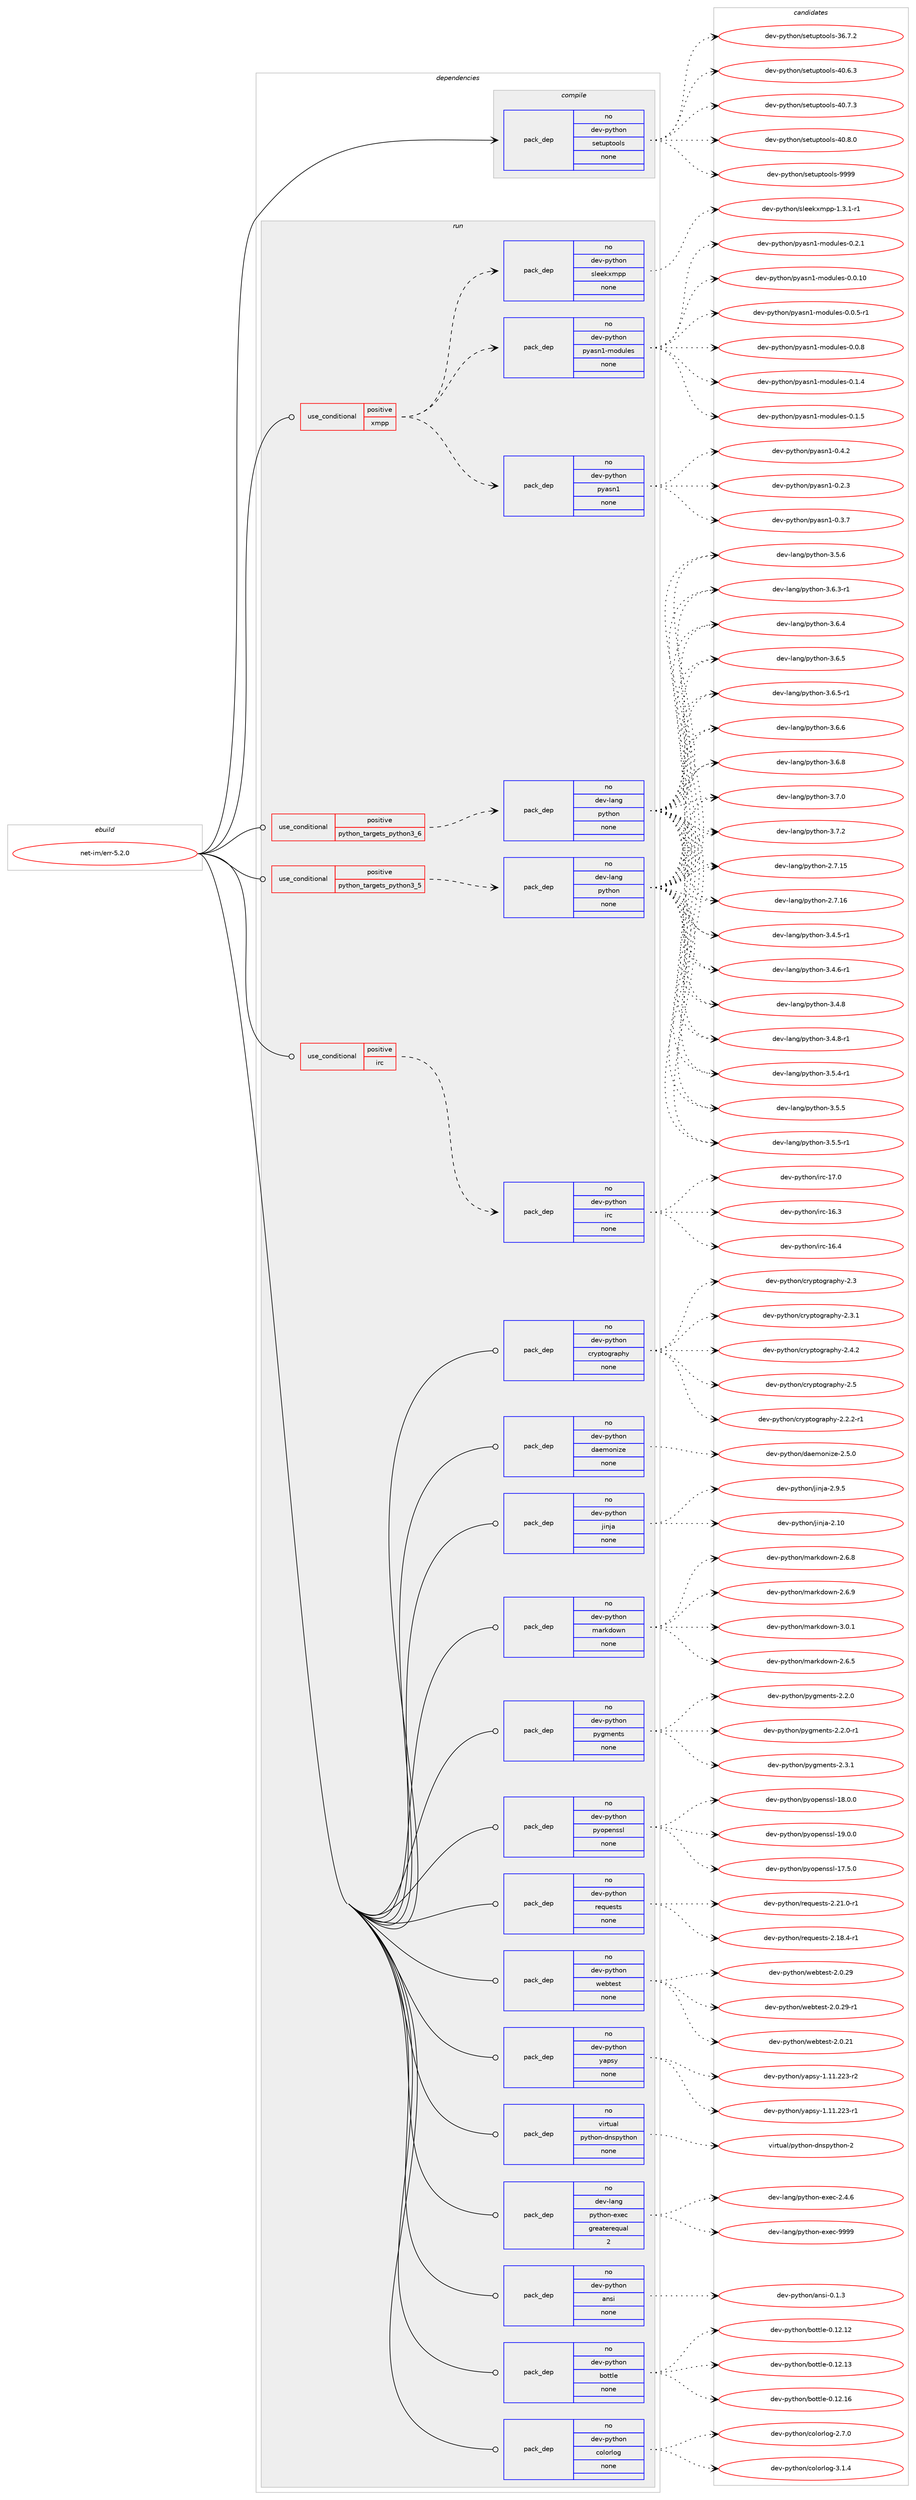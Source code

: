 digraph prolog {

# *************
# Graph options
# *************

newrank=true;
concentrate=true;
compound=true;
graph [rankdir=LR,fontname=Helvetica,fontsize=10,ranksep=1.5];#, ranksep=2.5, nodesep=0.2];
edge  [arrowhead=vee];
node  [fontname=Helvetica,fontsize=10];

# **********
# The ebuild
# **********

subgraph cluster_leftcol {
color=gray;
rank=same;
label=<<i>ebuild</i>>;
id [label="net-im/err-5.2.0", color=red, width=4, href="../net-im/err-5.2.0.svg"];
}

# ****************
# The dependencies
# ****************

subgraph cluster_midcol {
color=gray;
label=<<i>dependencies</i>>;
subgraph cluster_compile {
fillcolor="#eeeeee";
style=filled;
label=<<i>compile</i>>;
subgraph pack1183076 {
dependency1654923 [label=<<TABLE BORDER="0" CELLBORDER="1" CELLSPACING="0" CELLPADDING="4" WIDTH="220"><TR><TD ROWSPAN="6" CELLPADDING="30">pack_dep</TD></TR><TR><TD WIDTH="110">no</TD></TR><TR><TD>dev-python</TD></TR><TR><TD>setuptools</TD></TR><TR><TD>none</TD></TR><TR><TD></TD></TR></TABLE>>, shape=none, color=blue];
}
id:e -> dependency1654923:w [weight=20,style="solid",arrowhead="vee"];
}
subgraph cluster_compileandrun {
fillcolor="#eeeeee";
style=filled;
label=<<i>compile and run</i>>;
}
subgraph cluster_run {
fillcolor="#eeeeee";
style=filled;
label=<<i>run</i>>;
subgraph cond445021 {
dependency1654924 [label=<<TABLE BORDER="0" CELLBORDER="1" CELLSPACING="0" CELLPADDING="4"><TR><TD ROWSPAN="3" CELLPADDING="10">use_conditional</TD></TR><TR><TD>positive</TD></TR><TR><TD>irc</TD></TR></TABLE>>, shape=none, color=red];
subgraph pack1183077 {
dependency1654925 [label=<<TABLE BORDER="0" CELLBORDER="1" CELLSPACING="0" CELLPADDING="4" WIDTH="220"><TR><TD ROWSPAN="6" CELLPADDING="30">pack_dep</TD></TR><TR><TD WIDTH="110">no</TD></TR><TR><TD>dev-python</TD></TR><TR><TD>irc</TD></TR><TR><TD>none</TD></TR><TR><TD></TD></TR></TABLE>>, shape=none, color=blue];
}
dependency1654924:e -> dependency1654925:w [weight=20,style="dashed",arrowhead="vee"];
}
id:e -> dependency1654924:w [weight=20,style="solid",arrowhead="odot"];
subgraph cond445022 {
dependency1654926 [label=<<TABLE BORDER="0" CELLBORDER="1" CELLSPACING="0" CELLPADDING="4"><TR><TD ROWSPAN="3" CELLPADDING="10">use_conditional</TD></TR><TR><TD>positive</TD></TR><TR><TD>python_targets_python3_5</TD></TR></TABLE>>, shape=none, color=red];
subgraph pack1183078 {
dependency1654927 [label=<<TABLE BORDER="0" CELLBORDER="1" CELLSPACING="0" CELLPADDING="4" WIDTH="220"><TR><TD ROWSPAN="6" CELLPADDING="30">pack_dep</TD></TR><TR><TD WIDTH="110">no</TD></TR><TR><TD>dev-lang</TD></TR><TR><TD>python</TD></TR><TR><TD>none</TD></TR><TR><TD></TD></TR></TABLE>>, shape=none, color=blue];
}
dependency1654926:e -> dependency1654927:w [weight=20,style="dashed",arrowhead="vee"];
}
id:e -> dependency1654926:w [weight=20,style="solid",arrowhead="odot"];
subgraph cond445023 {
dependency1654928 [label=<<TABLE BORDER="0" CELLBORDER="1" CELLSPACING="0" CELLPADDING="4"><TR><TD ROWSPAN="3" CELLPADDING="10">use_conditional</TD></TR><TR><TD>positive</TD></TR><TR><TD>python_targets_python3_6</TD></TR></TABLE>>, shape=none, color=red];
subgraph pack1183079 {
dependency1654929 [label=<<TABLE BORDER="0" CELLBORDER="1" CELLSPACING="0" CELLPADDING="4" WIDTH="220"><TR><TD ROWSPAN="6" CELLPADDING="30">pack_dep</TD></TR><TR><TD WIDTH="110">no</TD></TR><TR><TD>dev-lang</TD></TR><TR><TD>python</TD></TR><TR><TD>none</TD></TR><TR><TD></TD></TR></TABLE>>, shape=none, color=blue];
}
dependency1654928:e -> dependency1654929:w [weight=20,style="dashed",arrowhead="vee"];
}
id:e -> dependency1654928:w [weight=20,style="solid",arrowhead="odot"];
subgraph cond445024 {
dependency1654930 [label=<<TABLE BORDER="0" CELLBORDER="1" CELLSPACING="0" CELLPADDING="4"><TR><TD ROWSPAN="3" CELLPADDING="10">use_conditional</TD></TR><TR><TD>positive</TD></TR><TR><TD>xmpp</TD></TR></TABLE>>, shape=none, color=red];
subgraph pack1183080 {
dependency1654931 [label=<<TABLE BORDER="0" CELLBORDER="1" CELLSPACING="0" CELLPADDING="4" WIDTH="220"><TR><TD ROWSPAN="6" CELLPADDING="30">pack_dep</TD></TR><TR><TD WIDTH="110">no</TD></TR><TR><TD>dev-python</TD></TR><TR><TD>pyasn1</TD></TR><TR><TD>none</TD></TR><TR><TD></TD></TR></TABLE>>, shape=none, color=blue];
}
dependency1654930:e -> dependency1654931:w [weight=20,style="dashed",arrowhead="vee"];
subgraph pack1183081 {
dependency1654932 [label=<<TABLE BORDER="0" CELLBORDER="1" CELLSPACING="0" CELLPADDING="4" WIDTH="220"><TR><TD ROWSPAN="6" CELLPADDING="30">pack_dep</TD></TR><TR><TD WIDTH="110">no</TD></TR><TR><TD>dev-python</TD></TR><TR><TD>pyasn1-modules</TD></TR><TR><TD>none</TD></TR><TR><TD></TD></TR></TABLE>>, shape=none, color=blue];
}
dependency1654930:e -> dependency1654932:w [weight=20,style="dashed",arrowhead="vee"];
subgraph pack1183082 {
dependency1654933 [label=<<TABLE BORDER="0" CELLBORDER="1" CELLSPACING="0" CELLPADDING="4" WIDTH="220"><TR><TD ROWSPAN="6" CELLPADDING="30">pack_dep</TD></TR><TR><TD WIDTH="110">no</TD></TR><TR><TD>dev-python</TD></TR><TR><TD>sleekxmpp</TD></TR><TR><TD>none</TD></TR><TR><TD></TD></TR></TABLE>>, shape=none, color=blue];
}
dependency1654930:e -> dependency1654933:w [weight=20,style="dashed",arrowhead="vee"];
}
id:e -> dependency1654930:w [weight=20,style="solid",arrowhead="odot"];
subgraph pack1183083 {
dependency1654934 [label=<<TABLE BORDER="0" CELLBORDER="1" CELLSPACING="0" CELLPADDING="4" WIDTH="220"><TR><TD ROWSPAN="6" CELLPADDING="30">pack_dep</TD></TR><TR><TD WIDTH="110">no</TD></TR><TR><TD>dev-lang</TD></TR><TR><TD>python-exec</TD></TR><TR><TD>greaterequal</TD></TR><TR><TD>2</TD></TR></TABLE>>, shape=none, color=blue];
}
id:e -> dependency1654934:w [weight=20,style="solid",arrowhead="odot"];
subgraph pack1183084 {
dependency1654935 [label=<<TABLE BORDER="0" CELLBORDER="1" CELLSPACING="0" CELLPADDING="4" WIDTH="220"><TR><TD ROWSPAN="6" CELLPADDING="30">pack_dep</TD></TR><TR><TD WIDTH="110">no</TD></TR><TR><TD>dev-python</TD></TR><TR><TD>ansi</TD></TR><TR><TD>none</TD></TR><TR><TD></TD></TR></TABLE>>, shape=none, color=blue];
}
id:e -> dependency1654935:w [weight=20,style="solid",arrowhead="odot"];
subgraph pack1183085 {
dependency1654936 [label=<<TABLE BORDER="0" CELLBORDER="1" CELLSPACING="0" CELLPADDING="4" WIDTH="220"><TR><TD ROWSPAN="6" CELLPADDING="30">pack_dep</TD></TR><TR><TD WIDTH="110">no</TD></TR><TR><TD>dev-python</TD></TR><TR><TD>bottle</TD></TR><TR><TD>none</TD></TR><TR><TD></TD></TR></TABLE>>, shape=none, color=blue];
}
id:e -> dependency1654936:w [weight=20,style="solid",arrowhead="odot"];
subgraph pack1183086 {
dependency1654937 [label=<<TABLE BORDER="0" CELLBORDER="1" CELLSPACING="0" CELLPADDING="4" WIDTH="220"><TR><TD ROWSPAN="6" CELLPADDING="30">pack_dep</TD></TR><TR><TD WIDTH="110">no</TD></TR><TR><TD>dev-python</TD></TR><TR><TD>colorlog</TD></TR><TR><TD>none</TD></TR><TR><TD></TD></TR></TABLE>>, shape=none, color=blue];
}
id:e -> dependency1654937:w [weight=20,style="solid",arrowhead="odot"];
subgraph pack1183087 {
dependency1654938 [label=<<TABLE BORDER="0" CELLBORDER="1" CELLSPACING="0" CELLPADDING="4" WIDTH="220"><TR><TD ROWSPAN="6" CELLPADDING="30">pack_dep</TD></TR><TR><TD WIDTH="110">no</TD></TR><TR><TD>dev-python</TD></TR><TR><TD>cryptography</TD></TR><TR><TD>none</TD></TR><TR><TD></TD></TR></TABLE>>, shape=none, color=blue];
}
id:e -> dependency1654938:w [weight=20,style="solid",arrowhead="odot"];
subgraph pack1183088 {
dependency1654939 [label=<<TABLE BORDER="0" CELLBORDER="1" CELLSPACING="0" CELLPADDING="4" WIDTH="220"><TR><TD ROWSPAN="6" CELLPADDING="30">pack_dep</TD></TR><TR><TD WIDTH="110">no</TD></TR><TR><TD>dev-python</TD></TR><TR><TD>daemonize</TD></TR><TR><TD>none</TD></TR><TR><TD></TD></TR></TABLE>>, shape=none, color=blue];
}
id:e -> dependency1654939:w [weight=20,style="solid",arrowhead="odot"];
subgraph pack1183089 {
dependency1654940 [label=<<TABLE BORDER="0" CELLBORDER="1" CELLSPACING="0" CELLPADDING="4" WIDTH="220"><TR><TD ROWSPAN="6" CELLPADDING="30">pack_dep</TD></TR><TR><TD WIDTH="110">no</TD></TR><TR><TD>dev-python</TD></TR><TR><TD>jinja</TD></TR><TR><TD>none</TD></TR><TR><TD></TD></TR></TABLE>>, shape=none, color=blue];
}
id:e -> dependency1654940:w [weight=20,style="solid",arrowhead="odot"];
subgraph pack1183090 {
dependency1654941 [label=<<TABLE BORDER="0" CELLBORDER="1" CELLSPACING="0" CELLPADDING="4" WIDTH="220"><TR><TD ROWSPAN="6" CELLPADDING="30">pack_dep</TD></TR><TR><TD WIDTH="110">no</TD></TR><TR><TD>dev-python</TD></TR><TR><TD>markdown</TD></TR><TR><TD>none</TD></TR><TR><TD></TD></TR></TABLE>>, shape=none, color=blue];
}
id:e -> dependency1654941:w [weight=20,style="solid",arrowhead="odot"];
subgraph pack1183091 {
dependency1654942 [label=<<TABLE BORDER="0" CELLBORDER="1" CELLSPACING="0" CELLPADDING="4" WIDTH="220"><TR><TD ROWSPAN="6" CELLPADDING="30">pack_dep</TD></TR><TR><TD WIDTH="110">no</TD></TR><TR><TD>dev-python</TD></TR><TR><TD>pygments</TD></TR><TR><TD>none</TD></TR><TR><TD></TD></TR></TABLE>>, shape=none, color=blue];
}
id:e -> dependency1654942:w [weight=20,style="solid",arrowhead="odot"];
subgraph pack1183092 {
dependency1654943 [label=<<TABLE BORDER="0" CELLBORDER="1" CELLSPACING="0" CELLPADDING="4" WIDTH="220"><TR><TD ROWSPAN="6" CELLPADDING="30">pack_dep</TD></TR><TR><TD WIDTH="110">no</TD></TR><TR><TD>dev-python</TD></TR><TR><TD>pyopenssl</TD></TR><TR><TD>none</TD></TR><TR><TD></TD></TR></TABLE>>, shape=none, color=blue];
}
id:e -> dependency1654943:w [weight=20,style="solid",arrowhead="odot"];
subgraph pack1183093 {
dependency1654944 [label=<<TABLE BORDER="0" CELLBORDER="1" CELLSPACING="0" CELLPADDING="4" WIDTH="220"><TR><TD ROWSPAN="6" CELLPADDING="30">pack_dep</TD></TR><TR><TD WIDTH="110">no</TD></TR><TR><TD>dev-python</TD></TR><TR><TD>requests</TD></TR><TR><TD>none</TD></TR><TR><TD></TD></TR></TABLE>>, shape=none, color=blue];
}
id:e -> dependency1654944:w [weight=20,style="solid",arrowhead="odot"];
subgraph pack1183094 {
dependency1654945 [label=<<TABLE BORDER="0" CELLBORDER="1" CELLSPACING="0" CELLPADDING="4" WIDTH="220"><TR><TD ROWSPAN="6" CELLPADDING="30">pack_dep</TD></TR><TR><TD WIDTH="110">no</TD></TR><TR><TD>dev-python</TD></TR><TR><TD>webtest</TD></TR><TR><TD>none</TD></TR><TR><TD></TD></TR></TABLE>>, shape=none, color=blue];
}
id:e -> dependency1654945:w [weight=20,style="solid",arrowhead="odot"];
subgraph pack1183095 {
dependency1654946 [label=<<TABLE BORDER="0" CELLBORDER="1" CELLSPACING="0" CELLPADDING="4" WIDTH="220"><TR><TD ROWSPAN="6" CELLPADDING="30">pack_dep</TD></TR><TR><TD WIDTH="110">no</TD></TR><TR><TD>dev-python</TD></TR><TR><TD>yapsy</TD></TR><TR><TD>none</TD></TR><TR><TD></TD></TR></TABLE>>, shape=none, color=blue];
}
id:e -> dependency1654946:w [weight=20,style="solid",arrowhead="odot"];
subgraph pack1183096 {
dependency1654947 [label=<<TABLE BORDER="0" CELLBORDER="1" CELLSPACING="0" CELLPADDING="4" WIDTH="220"><TR><TD ROWSPAN="6" CELLPADDING="30">pack_dep</TD></TR><TR><TD WIDTH="110">no</TD></TR><TR><TD>virtual</TD></TR><TR><TD>python-dnspython</TD></TR><TR><TD>none</TD></TR><TR><TD></TD></TR></TABLE>>, shape=none, color=blue];
}
id:e -> dependency1654947:w [weight=20,style="solid",arrowhead="odot"];
}
}

# **************
# The candidates
# **************

subgraph cluster_choices {
rank=same;
color=gray;
label=<<i>candidates</i>>;

subgraph choice1183076 {
color=black;
nodesep=1;
choice100101118451121211161041111104711510111611711211611111110811545515446554650 [label="dev-python/setuptools-36.7.2", color=red, width=4,href="../dev-python/setuptools-36.7.2.svg"];
choice100101118451121211161041111104711510111611711211611111110811545524846544651 [label="dev-python/setuptools-40.6.3", color=red, width=4,href="../dev-python/setuptools-40.6.3.svg"];
choice100101118451121211161041111104711510111611711211611111110811545524846554651 [label="dev-python/setuptools-40.7.3", color=red, width=4,href="../dev-python/setuptools-40.7.3.svg"];
choice100101118451121211161041111104711510111611711211611111110811545524846564648 [label="dev-python/setuptools-40.8.0", color=red, width=4,href="../dev-python/setuptools-40.8.0.svg"];
choice10010111845112121116104111110471151011161171121161111111081154557575757 [label="dev-python/setuptools-9999", color=red, width=4,href="../dev-python/setuptools-9999.svg"];
dependency1654923:e -> choice100101118451121211161041111104711510111611711211611111110811545515446554650:w [style=dotted,weight="100"];
dependency1654923:e -> choice100101118451121211161041111104711510111611711211611111110811545524846544651:w [style=dotted,weight="100"];
dependency1654923:e -> choice100101118451121211161041111104711510111611711211611111110811545524846554651:w [style=dotted,weight="100"];
dependency1654923:e -> choice100101118451121211161041111104711510111611711211611111110811545524846564648:w [style=dotted,weight="100"];
dependency1654923:e -> choice10010111845112121116104111110471151011161171121161111111081154557575757:w [style=dotted,weight="100"];
}
subgraph choice1183077 {
color=black;
nodesep=1;
choice1001011184511212111610411111047105114994549544651 [label="dev-python/irc-16.3", color=red, width=4,href="../dev-python/irc-16.3.svg"];
choice1001011184511212111610411111047105114994549544652 [label="dev-python/irc-16.4", color=red, width=4,href="../dev-python/irc-16.4.svg"];
choice1001011184511212111610411111047105114994549554648 [label="dev-python/irc-17.0", color=red, width=4,href="../dev-python/irc-17.0.svg"];
dependency1654925:e -> choice1001011184511212111610411111047105114994549544651:w [style=dotted,weight="100"];
dependency1654925:e -> choice1001011184511212111610411111047105114994549544652:w [style=dotted,weight="100"];
dependency1654925:e -> choice1001011184511212111610411111047105114994549554648:w [style=dotted,weight="100"];
}
subgraph choice1183078 {
color=black;
nodesep=1;
choice10010111845108971101034711212111610411111045504655464953 [label="dev-lang/python-2.7.15", color=red, width=4,href="../dev-lang/python-2.7.15.svg"];
choice10010111845108971101034711212111610411111045504655464954 [label="dev-lang/python-2.7.16", color=red, width=4,href="../dev-lang/python-2.7.16.svg"];
choice1001011184510897110103471121211161041111104551465246534511449 [label="dev-lang/python-3.4.5-r1", color=red, width=4,href="../dev-lang/python-3.4.5-r1.svg"];
choice1001011184510897110103471121211161041111104551465246544511449 [label="dev-lang/python-3.4.6-r1", color=red, width=4,href="../dev-lang/python-3.4.6-r1.svg"];
choice100101118451089711010347112121116104111110455146524656 [label="dev-lang/python-3.4.8", color=red, width=4,href="../dev-lang/python-3.4.8.svg"];
choice1001011184510897110103471121211161041111104551465246564511449 [label="dev-lang/python-3.4.8-r1", color=red, width=4,href="../dev-lang/python-3.4.8-r1.svg"];
choice1001011184510897110103471121211161041111104551465346524511449 [label="dev-lang/python-3.5.4-r1", color=red, width=4,href="../dev-lang/python-3.5.4-r1.svg"];
choice100101118451089711010347112121116104111110455146534653 [label="dev-lang/python-3.5.5", color=red, width=4,href="../dev-lang/python-3.5.5.svg"];
choice1001011184510897110103471121211161041111104551465346534511449 [label="dev-lang/python-3.5.5-r1", color=red, width=4,href="../dev-lang/python-3.5.5-r1.svg"];
choice100101118451089711010347112121116104111110455146534654 [label="dev-lang/python-3.5.6", color=red, width=4,href="../dev-lang/python-3.5.6.svg"];
choice1001011184510897110103471121211161041111104551465446514511449 [label="dev-lang/python-3.6.3-r1", color=red, width=4,href="../dev-lang/python-3.6.3-r1.svg"];
choice100101118451089711010347112121116104111110455146544652 [label="dev-lang/python-3.6.4", color=red, width=4,href="../dev-lang/python-3.6.4.svg"];
choice100101118451089711010347112121116104111110455146544653 [label="dev-lang/python-3.6.5", color=red, width=4,href="../dev-lang/python-3.6.5.svg"];
choice1001011184510897110103471121211161041111104551465446534511449 [label="dev-lang/python-3.6.5-r1", color=red, width=4,href="../dev-lang/python-3.6.5-r1.svg"];
choice100101118451089711010347112121116104111110455146544654 [label="dev-lang/python-3.6.6", color=red, width=4,href="../dev-lang/python-3.6.6.svg"];
choice100101118451089711010347112121116104111110455146544656 [label="dev-lang/python-3.6.8", color=red, width=4,href="../dev-lang/python-3.6.8.svg"];
choice100101118451089711010347112121116104111110455146554648 [label="dev-lang/python-3.7.0", color=red, width=4,href="../dev-lang/python-3.7.0.svg"];
choice100101118451089711010347112121116104111110455146554650 [label="dev-lang/python-3.7.2", color=red, width=4,href="../dev-lang/python-3.7.2.svg"];
dependency1654927:e -> choice10010111845108971101034711212111610411111045504655464953:w [style=dotted,weight="100"];
dependency1654927:e -> choice10010111845108971101034711212111610411111045504655464954:w [style=dotted,weight="100"];
dependency1654927:e -> choice1001011184510897110103471121211161041111104551465246534511449:w [style=dotted,weight="100"];
dependency1654927:e -> choice1001011184510897110103471121211161041111104551465246544511449:w [style=dotted,weight="100"];
dependency1654927:e -> choice100101118451089711010347112121116104111110455146524656:w [style=dotted,weight="100"];
dependency1654927:e -> choice1001011184510897110103471121211161041111104551465246564511449:w [style=dotted,weight="100"];
dependency1654927:e -> choice1001011184510897110103471121211161041111104551465346524511449:w [style=dotted,weight="100"];
dependency1654927:e -> choice100101118451089711010347112121116104111110455146534653:w [style=dotted,weight="100"];
dependency1654927:e -> choice1001011184510897110103471121211161041111104551465346534511449:w [style=dotted,weight="100"];
dependency1654927:e -> choice100101118451089711010347112121116104111110455146534654:w [style=dotted,weight="100"];
dependency1654927:e -> choice1001011184510897110103471121211161041111104551465446514511449:w [style=dotted,weight="100"];
dependency1654927:e -> choice100101118451089711010347112121116104111110455146544652:w [style=dotted,weight="100"];
dependency1654927:e -> choice100101118451089711010347112121116104111110455146544653:w [style=dotted,weight="100"];
dependency1654927:e -> choice1001011184510897110103471121211161041111104551465446534511449:w [style=dotted,weight="100"];
dependency1654927:e -> choice100101118451089711010347112121116104111110455146544654:w [style=dotted,weight="100"];
dependency1654927:e -> choice100101118451089711010347112121116104111110455146544656:w [style=dotted,weight="100"];
dependency1654927:e -> choice100101118451089711010347112121116104111110455146554648:w [style=dotted,weight="100"];
dependency1654927:e -> choice100101118451089711010347112121116104111110455146554650:w [style=dotted,weight="100"];
}
subgraph choice1183079 {
color=black;
nodesep=1;
choice10010111845108971101034711212111610411111045504655464953 [label="dev-lang/python-2.7.15", color=red, width=4,href="../dev-lang/python-2.7.15.svg"];
choice10010111845108971101034711212111610411111045504655464954 [label="dev-lang/python-2.7.16", color=red, width=4,href="../dev-lang/python-2.7.16.svg"];
choice1001011184510897110103471121211161041111104551465246534511449 [label="dev-lang/python-3.4.5-r1", color=red, width=4,href="../dev-lang/python-3.4.5-r1.svg"];
choice1001011184510897110103471121211161041111104551465246544511449 [label="dev-lang/python-3.4.6-r1", color=red, width=4,href="../dev-lang/python-3.4.6-r1.svg"];
choice100101118451089711010347112121116104111110455146524656 [label="dev-lang/python-3.4.8", color=red, width=4,href="../dev-lang/python-3.4.8.svg"];
choice1001011184510897110103471121211161041111104551465246564511449 [label="dev-lang/python-3.4.8-r1", color=red, width=4,href="../dev-lang/python-3.4.8-r1.svg"];
choice1001011184510897110103471121211161041111104551465346524511449 [label="dev-lang/python-3.5.4-r1", color=red, width=4,href="../dev-lang/python-3.5.4-r1.svg"];
choice100101118451089711010347112121116104111110455146534653 [label="dev-lang/python-3.5.5", color=red, width=4,href="../dev-lang/python-3.5.5.svg"];
choice1001011184510897110103471121211161041111104551465346534511449 [label="dev-lang/python-3.5.5-r1", color=red, width=4,href="../dev-lang/python-3.5.5-r1.svg"];
choice100101118451089711010347112121116104111110455146534654 [label="dev-lang/python-3.5.6", color=red, width=4,href="../dev-lang/python-3.5.6.svg"];
choice1001011184510897110103471121211161041111104551465446514511449 [label="dev-lang/python-3.6.3-r1", color=red, width=4,href="../dev-lang/python-3.6.3-r1.svg"];
choice100101118451089711010347112121116104111110455146544652 [label="dev-lang/python-3.6.4", color=red, width=4,href="../dev-lang/python-3.6.4.svg"];
choice100101118451089711010347112121116104111110455146544653 [label="dev-lang/python-3.6.5", color=red, width=4,href="../dev-lang/python-3.6.5.svg"];
choice1001011184510897110103471121211161041111104551465446534511449 [label="dev-lang/python-3.6.5-r1", color=red, width=4,href="../dev-lang/python-3.6.5-r1.svg"];
choice100101118451089711010347112121116104111110455146544654 [label="dev-lang/python-3.6.6", color=red, width=4,href="../dev-lang/python-3.6.6.svg"];
choice100101118451089711010347112121116104111110455146544656 [label="dev-lang/python-3.6.8", color=red, width=4,href="../dev-lang/python-3.6.8.svg"];
choice100101118451089711010347112121116104111110455146554648 [label="dev-lang/python-3.7.0", color=red, width=4,href="../dev-lang/python-3.7.0.svg"];
choice100101118451089711010347112121116104111110455146554650 [label="dev-lang/python-3.7.2", color=red, width=4,href="../dev-lang/python-3.7.2.svg"];
dependency1654929:e -> choice10010111845108971101034711212111610411111045504655464953:w [style=dotted,weight="100"];
dependency1654929:e -> choice10010111845108971101034711212111610411111045504655464954:w [style=dotted,weight="100"];
dependency1654929:e -> choice1001011184510897110103471121211161041111104551465246534511449:w [style=dotted,weight="100"];
dependency1654929:e -> choice1001011184510897110103471121211161041111104551465246544511449:w [style=dotted,weight="100"];
dependency1654929:e -> choice100101118451089711010347112121116104111110455146524656:w [style=dotted,weight="100"];
dependency1654929:e -> choice1001011184510897110103471121211161041111104551465246564511449:w [style=dotted,weight="100"];
dependency1654929:e -> choice1001011184510897110103471121211161041111104551465346524511449:w [style=dotted,weight="100"];
dependency1654929:e -> choice100101118451089711010347112121116104111110455146534653:w [style=dotted,weight="100"];
dependency1654929:e -> choice1001011184510897110103471121211161041111104551465346534511449:w [style=dotted,weight="100"];
dependency1654929:e -> choice100101118451089711010347112121116104111110455146534654:w [style=dotted,weight="100"];
dependency1654929:e -> choice1001011184510897110103471121211161041111104551465446514511449:w [style=dotted,weight="100"];
dependency1654929:e -> choice100101118451089711010347112121116104111110455146544652:w [style=dotted,weight="100"];
dependency1654929:e -> choice100101118451089711010347112121116104111110455146544653:w [style=dotted,weight="100"];
dependency1654929:e -> choice1001011184510897110103471121211161041111104551465446534511449:w [style=dotted,weight="100"];
dependency1654929:e -> choice100101118451089711010347112121116104111110455146544654:w [style=dotted,weight="100"];
dependency1654929:e -> choice100101118451089711010347112121116104111110455146544656:w [style=dotted,weight="100"];
dependency1654929:e -> choice100101118451089711010347112121116104111110455146554648:w [style=dotted,weight="100"];
dependency1654929:e -> choice100101118451089711010347112121116104111110455146554650:w [style=dotted,weight="100"];
}
subgraph choice1183080 {
color=black;
nodesep=1;
choice10010111845112121116104111110471121219711511049454846504651 [label="dev-python/pyasn1-0.2.3", color=red, width=4,href="../dev-python/pyasn1-0.2.3.svg"];
choice10010111845112121116104111110471121219711511049454846514655 [label="dev-python/pyasn1-0.3.7", color=red, width=4,href="../dev-python/pyasn1-0.3.7.svg"];
choice10010111845112121116104111110471121219711511049454846524650 [label="dev-python/pyasn1-0.4.2", color=red, width=4,href="../dev-python/pyasn1-0.4.2.svg"];
dependency1654931:e -> choice10010111845112121116104111110471121219711511049454846504651:w [style=dotted,weight="100"];
dependency1654931:e -> choice10010111845112121116104111110471121219711511049454846514655:w [style=dotted,weight="100"];
dependency1654931:e -> choice10010111845112121116104111110471121219711511049454846524650:w [style=dotted,weight="100"];
}
subgraph choice1183081 {
color=black;
nodesep=1;
choice100101118451121211161041111104711212197115110494510911110011710810111545484648464948 [label="dev-python/pyasn1-modules-0.0.10", color=red, width=4,href="../dev-python/pyasn1-modules-0.0.10.svg"];
choice10010111845112121116104111110471121219711511049451091111001171081011154548464846534511449 [label="dev-python/pyasn1-modules-0.0.5-r1", color=red, width=4,href="../dev-python/pyasn1-modules-0.0.5-r1.svg"];
choice1001011184511212111610411111047112121971151104945109111100117108101115454846484656 [label="dev-python/pyasn1-modules-0.0.8", color=red, width=4,href="../dev-python/pyasn1-modules-0.0.8.svg"];
choice1001011184511212111610411111047112121971151104945109111100117108101115454846494652 [label="dev-python/pyasn1-modules-0.1.4", color=red, width=4,href="../dev-python/pyasn1-modules-0.1.4.svg"];
choice1001011184511212111610411111047112121971151104945109111100117108101115454846494653 [label="dev-python/pyasn1-modules-0.1.5", color=red, width=4,href="../dev-python/pyasn1-modules-0.1.5.svg"];
choice1001011184511212111610411111047112121971151104945109111100117108101115454846504649 [label="dev-python/pyasn1-modules-0.2.1", color=red, width=4,href="../dev-python/pyasn1-modules-0.2.1.svg"];
dependency1654932:e -> choice100101118451121211161041111104711212197115110494510911110011710810111545484648464948:w [style=dotted,weight="100"];
dependency1654932:e -> choice10010111845112121116104111110471121219711511049451091111001171081011154548464846534511449:w [style=dotted,weight="100"];
dependency1654932:e -> choice1001011184511212111610411111047112121971151104945109111100117108101115454846484656:w [style=dotted,weight="100"];
dependency1654932:e -> choice1001011184511212111610411111047112121971151104945109111100117108101115454846494652:w [style=dotted,weight="100"];
dependency1654932:e -> choice1001011184511212111610411111047112121971151104945109111100117108101115454846494653:w [style=dotted,weight="100"];
dependency1654932:e -> choice1001011184511212111610411111047112121971151104945109111100117108101115454846504649:w [style=dotted,weight="100"];
}
subgraph choice1183082 {
color=black;
nodesep=1;
choice10010111845112121116104111110471151081011011071201091121124549465146494511449 [label="dev-python/sleekxmpp-1.3.1-r1", color=red, width=4,href="../dev-python/sleekxmpp-1.3.1-r1.svg"];
dependency1654933:e -> choice10010111845112121116104111110471151081011011071201091121124549465146494511449:w [style=dotted,weight="100"];
}
subgraph choice1183083 {
color=black;
nodesep=1;
choice1001011184510897110103471121211161041111104510112010199455046524654 [label="dev-lang/python-exec-2.4.6", color=red, width=4,href="../dev-lang/python-exec-2.4.6.svg"];
choice10010111845108971101034711212111610411111045101120101994557575757 [label="dev-lang/python-exec-9999", color=red, width=4,href="../dev-lang/python-exec-9999.svg"];
dependency1654934:e -> choice1001011184510897110103471121211161041111104510112010199455046524654:w [style=dotted,weight="100"];
dependency1654934:e -> choice10010111845108971101034711212111610411111045101120101994557575757:w [style=dotted,weight="100"];
}
subgraph choice1183084 {
color=black;
nodesep=1;
choice100101118451121211161041111104797110115105454846494651 [label="dev-python/ansi-0.1.3", color=red, width=4,href="../dev-python/ansi-0.1.3.svg"];
dependency1654935:e -> choice100101118451121211161041111104797110115105454846494651:w [style=dotted,weight="100"];
}
subgraph choice1183085 {
color=black;
nodesep=1;
choice1001011184511212111610411111047981111161161081014548464950464950 [label="dev-python/bottle-0.12.12", color=red, width=4,href="../dev-python/bottle-0.12.12.svg"];
choice1001011184511212111610411111047981111161161081014548464950464951 [label="dev-python/bottle-0.12.13", color=red, width=4,href="../dev-python/bottle-0.12.13.svg"];
choice1001011184511212111610411111047981111161161081014548464950464954 [label="dev-python/bottle-0.12.16", color=red, width=4,href="../dev-python/bottle-0.12.16.svg"];
dependency1654936:e -> choice1001011184511212111610411111047981111161161081014548464950464950:w [style=dotted,weight="100"];
dependency1654936:e -> choice1001011184511212111610411111047981111161161081014548464950464951:w [style=dotted,weight="100"];
dependency1654936:e -> choice1001011184511212111610411111047981111161161081014548464950464954:w [style=dotted,weight="100"];
}
subgraph choice1183086 {
color=black;
nodesep=1;
choice100101118451121211161041111104799111108111114108111103455046554648 [label="dev-python/colorlog-2.7.0", color=red, width=4,href="../dev-python/colorlog-2.7.0.svg"];
choice100101118451121211161041111104799111108111114108111103455146494652 [label="dev-python/colorlog-3.1.4", color=red, width=4,href="../dev-python/colorlog-3.1.4.svg"];
dependency1654937:e -> choice100101118451121211161041111104799111108111114108111103455046554648:w [style=dotted,weight="100"];
dependency1654937:e -> choice100101118451121211161041111104799111108111114108111103455146494652:w [style=dotted,weight="100"];
}
subgraph choice1183087 {
color=black;
nodesep=1;
choice100101118451121211161041111104799114121112116111103114971121041214550465046504511449 [label="dev-python/cryptography-2.2.2-r1", color=red, width=4,href="../dev-python/cryptography-2.2.2-r1.svg"];
choice1001011184511212111610411111047991141211121161111031149711210412145504651 [label="dev-python/cryptography-2.3", color=red, width=4,href="../dev-python/cryptography-2.3.svg"];
choice10010111845112121116104111110479911412111211611110311497112104121455046514649 [label="dev-python/cryptography-2.3.1", color=red, width=4,href="../dev-python/cryptography-2.3.1.svg"];
choice10010111845112121116104111110479911412111211611110311497112104121455046524650 [label="dev-python/cryptography-2.4.2", color=red, width=4,href="../dev-python/cryptography-2.4.2.svg"];
choice1001011184511212111610411111047991141211121161111031149711210412145504653 [label="dev-python/cryptography-2.5", color=red, width=4,href="../dev-python/cryptography-2.5.svg"];
dependency1654938:e -> choice100101118451121211161041111104799114121112116111103114971121041214550465046504511449:w [style=dotted,weight="100"];
dependency1654938:e -> choice1001011184511212111610411111047991141211121161111031149711210412145504651:w [style=dotted,weight="100"];
dependency1654938:e -> choice10010111845112121116104111110479911412111211611110311497112104121455046514649:w [style=dotted,weight="100"];
dependency1654938:e -> choice10010111845112121116104111110479911412111211611110311497112104121455046524650:w [style=dotted,weight="100"];
dependency1654938:e -> choice1001011184511212111610411111047991141211121161111031149711210412145504653:w [style=dotted,weight="100"];
}
subgraph choice1183088 {
color=black;
nodesep=1;
choice100101118451121211161041111104710097101109111110105122101455046534648 [label="dev-python/daemonize-2.5.0", color=red, width=4,href="../dev-python/daemonize-2.5.0.svg"];
dependency1654939:e -> choice100101118451121211161041111104710097101109111110105122101455046534648:w [style=dotted,weight="100"];
}
subgraph choice1183089 {
color=black;
nodesep=1;
choice1001011184511212111610411111047106105110106974550464948 [label="dev-python/jinja-2.10", color=red, width=4,href="../dev-python/jinja-2.10.svg"];
choice100101118451121211161041111104710610511010697455046574653 [label="dev-python/jinja-2.9.5", color=red, width=4,href="../dev-python/jinja-2.9.5.svg"];
dependency1654940:e -> choice1001011184511212111610411111047106105110106974550464948:w [style=dotted,weight="100"];
dependency1654940:e -> choice100101118451121211161041111104710610511010697455046574653:w [style=dotted,weight="100"];
}
subgraph choice1183090 {
color=black;
nodesep=1;
choice100101118451121211161041111104710997114107100111119110455046544653 [label="dev-python/markdown-2.6.5", color=red, width=4,href="../dev-python/markdown-2.6.5.svg"];
choice100101118451121211161041111104710997114107100111119110455046544656 [label="dev-python/markdown-2.6.8", color=red, width=4,href="../dev-python/markdown-2.6.8.svg"];
choice100101118451121211161041111104710997114107100111119110455046544657 [label="dev-python/markdown-2.6.9", color=red, width=4,href="../dev-python/markdown-2.6.9.svg"];
choice100101118451121211161041111104710997114107100111119110455146484649 [label="dev-python/markdown-3.0.1", color=red, width=4,href="../dev-python/markdown-3.0.1.svg"];
dependency1654941:e -> choice100101118451121211161041111104710997114107100111119110455046544653:w [style=dotted,weight="100"];
dependency1654941:e -> choice100101118451121211161041111104710997114107100111119110455046544656:w [style=dotted,weight="100"];
dependency1654941:e -> choice100101118451121211161041111104710997114107100111119110455046544657:w [style=dotted,weight="100"];
dependency1654941:e -> choice100101118451121211161041111104710997114107100111119110455146484649:w [style=dotted,weight="100"];
}
subgraph choice1183091 {
color=black;
nodesep=1;
choice1001011184511212111610411111047112121103109101110116115455046504648 [label="dev-python/pygments-2.2.0", color=red, width=4,href="../dev-python/pygments-2.2.0.svg"];
choice10010111845112121116104111110471121211031091011101161154550465046484511449 [label="dev-python/pygments-2.2.0-r1", color=red, width=4,href="../dev-python/pygments-2.2.0-r1.svg"];
choice1001011184511212111610411111047112121103109101110116115455046514649 [label="dev-python/pygments-2.3.1", color=red, width=4,href="../dev-python/pygments-2.3.1.svg"];
dependency1654942:e -> choice1001011184511212111610411111047112121103109101110116115455046504648:w [style=dotted,weight="100"];
dependency1654942:e -> choice10010111845112121116104111110471121211031091011101161154550465046484511449:w [style=dotted,weight="100"];
dependency1654942:e -> choice1001011184511212111610411111047112121103109101110116115455046514649:w [style=dotted,weight="100"];
}
subgraph choice1183092 {
color=black;
nodesep=1;
choice100101118451121211161041111104711212111111210111011511510845495546534648 [label="dev-python/pyopenssl-17.5.0", color=red, width=4,href="../dev-python/pyopenssl-17.5.0.svg"];
choice100101118451121211161041111104711212111111210111011511510845495646484648 [label="dev-python/pyopenssl-18.0.0", color=red, width=4,href="../dev-python/pyopenssl-18.0.0.svg"];
choice100101118451121211161041111104711212111111210111011511510845495746484648 [label="dev-python/pyopenssl-19.0.0", color=red, width=4,href="../dev-python/pyopenssl-19.0.0.svg"];
dependency1654943:e -> choice100101118451121211161041111104711212111111210111011511510845495546534648:w [style=dotted,weight="100"];
dependency1654943:e -> choice100101118451121211161041111104711212111111210111011511510845495646484648:w [style=dotted,weight="100"];
dependency1654943:e -> choice100101118451121211161041111104711212111111210111011511510845495746484648:w [style=dotted,weight="100"];
}
subgraph choice1183093 {
color=black;
nodesep=1;
choice1001011184511212111610411111047114101113117101115116115455046495646524511449 [label="dev-python/requests-2.18.4-r1", color=red, width=4,href="../dev-python/requests-2.18.4-r1.svg"];
choice1001011184511212111610411111047114101113117101115116115455046504946484511449 [label="dev-python/requests-2.21.0-r1", color=red, width=4,href="../dev-python/requests-2.21.0-r1.svg"];
dependency1654944:e -> choice1001011184511212111610411111047114101113117101115116115455046495646524511449:w [style=dotted,weight="100"];
dependency1654944:e -> choice1001011184511212111610411111047114101113117101115116115455046504946484511449:w [style=dotted,weight="100"];
}
subgraph choice1183094 {
color=black;
nodesep=1;
choice10010111845112121116104111110471191019811610111511645504648465049 [label="dev-python/webtest-2.0.21", color=red, width=4,href="../dev-python/webtest-2.0.21.svg"];
choice10010111845112121116104111110471191019811610111511645504648465057 [label="dev-python/webtest-2.0.29", color=red, width=4,href="../dev-python/webtest-2.0.29.svg"];
choice100101118451121211161041111104711910198116101115116455046484650574511449 [label="dev-python/webtest-2.0.29-r1", color=red, width=4,href="../dev-python/webtest-2.0.29-r1.svg"];
dependency1654945:e -> choice10010111845112121116104111110471191019811610111511645504648465049:w [style=dotted,weight="100"];
dependency1654945:e -> choice10010111845112121116104111110471191019811610111511645504648465057:w [style=dotted,weight="100"];
dependency1654945:e -> choice100101118451121211161041111104711910198116101115116455046484650574511449:w [style=dotted,weight="100"];
}
subgraph choice1183095 {
color=black;
nodesep=1;
choice1001011184511212111610411111047121971121151214549464949465050514511449 [label="dev-python/yapsy-1.11.223-r1", color=red, width=4,href="../dev-python/yapsy-1.11.223-r1.svg"];
choice1001011184511212111610411111047121971121151214549464949465050514511450 [label="dev-python/yapsy-1.11.223-r2", color=red, width=4,href="../dev-python/yapsy-1.11.223-r2.svg"];
dependency1654946:e -> choice1001011184511212111610411111047121971121151214549464949465050514511449:w [style=dotted,weight="100"];
dependency1654946:e -> choice1001011184511212111610411111047121971121151214549464949465050514511450:w [style=dotted,weight="100"];
}
subgraph choice1183096 {
color=black;
nodesep=1;
choice1181051141161179710847112121116104111110451001101151121211161041111104550 [label="virtual/python-dnspython-2", color=red, width=4,href="../virtual/python-dnspython-2.svg"];
dependency1654947:e -> choice1181051141161179710847112121116104111110451001101151121211161041111104550:w [style=dotted,weight="100"];
}
}

}
